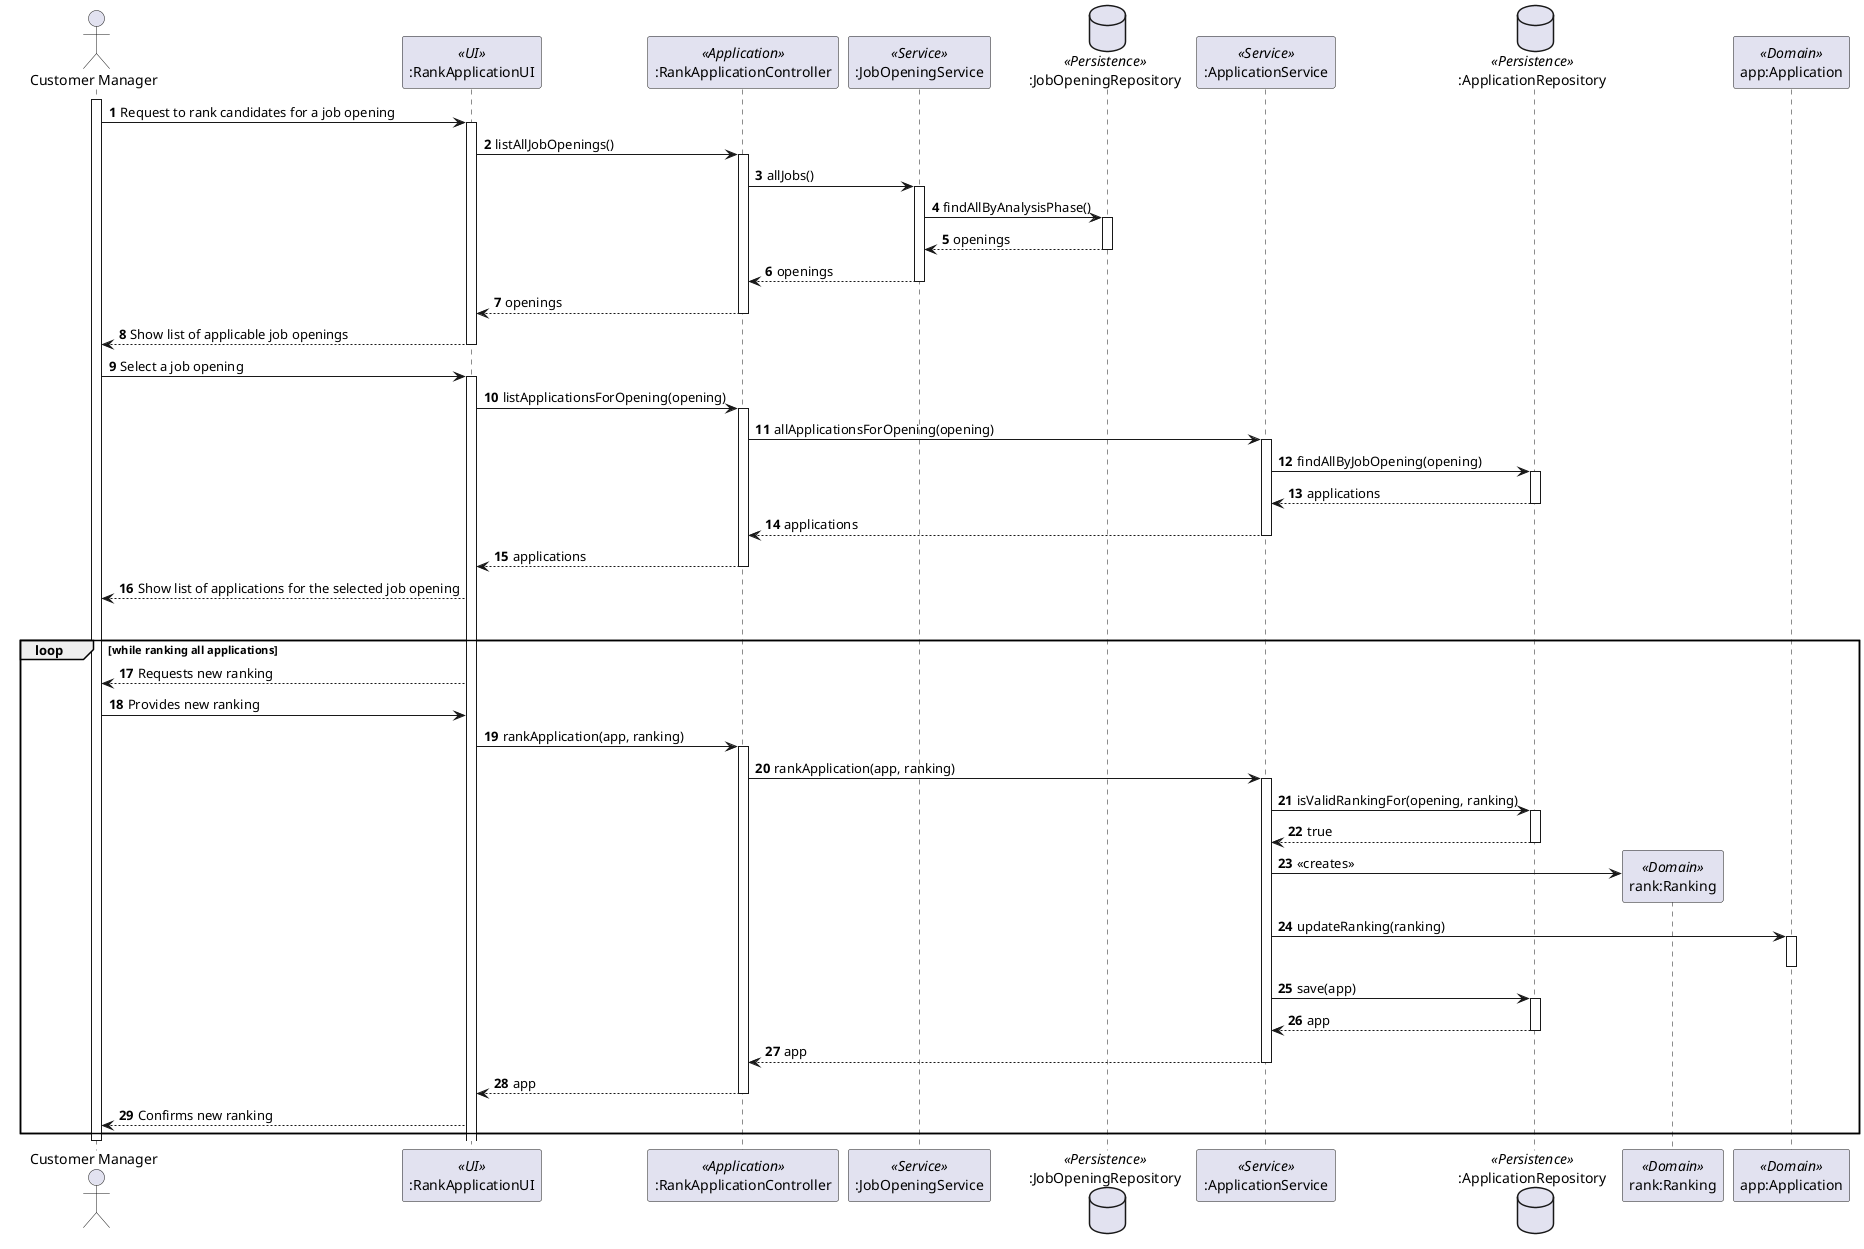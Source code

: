 @startuml

actor "Customer Manager" as Agent
participant ":RankApplicationUI" as ui <<UI>>
participant ":RankApplicationController" as ctrl <<Application>>
participant ":JobOpeningService" as jobServ <<Service>>
database ":JobOpeningRepository" as jobRepo <<Persistence>>
participant ":ApplicationService" as appServ <<Service>>
database ":ApplicationRepository" as appRepo <<Persistence>>
participant "rank:Ranking" as rank <<Domain>>
participant "app:Application" as app <<Domain>>

autonumber

activate Agent

Agent -> ui: Request to rank candidates for a job opening
activate ui
ui -> ctrl: listAllJobOpenings()
activate ctrl
ctrl -> jobServ: allJobs()
activate jobServ
jobServ -> jobRepo: findAllByAnalysisPhase()
activate jobRepo
jobRepo --> jobServ: openings
deactivate
jobServ --> ctrl: openings
deactivate
ctrl --> ui: openings
deactivate
ui --> Agent: Show list of applicable job openings
deactivate
Agent -> ui : Select a job opening
activate ui



ui -> ctrl: listApplicationsForOpening(opening)

activate ctrl

ctrl -> appServ: allApplicationsForOpening(opening)




activate appServ
appServ -> appRepo: findAllByJobOpening(opening)
activate appRepo
appRepo --> appServ: applications
deactivate

appServ --> ctrl: applications
deactivate

ctrl --> ui: applications
deactivate

ui --> Agent : Show list of applications for the selected job opening
alt User wants to re-rank an application
loop while ranking all applications

ui --> Agent : Requests new ranking

Agent -> ui : Provides new ranking
ui -> ctrl : rankApplication(app, ranking)

activate ctrl
ctrl -> appServ : rankApplication(app, ranking)

activate appServ
appServ -> appRepo : isValidRankingFor(opening, ranking)
activate appRepo
appRepo --> appServ : true
deactivate
appServ -> rank** : «creates»
appServ -> app : updateRanking(ranking)
activate app
deactivate

appServ -> appRepo : save(app)
activate appRepo
appRepo --> appServ : app
deactivate
appServ --> ctrl : app
deactivate
ctrl --> ui : app
deactivate
ui --> Agent  : Confirms new ranking


end loop

deactivate Agent



@enduml